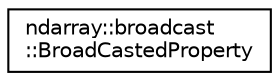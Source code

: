 digraph "Graphical Class Hierarchy"
{
 // LATEX_PDF_SIZE
  edge [fontname="Helvetica",fontsize="10",labelfontname="Helvetica",labelfontsize="10"];
  node [fontname="Helvetica",fontsize="10",shape=record];
  rankdir="LR";
  Node0 [label="ndarray::broadcast\l::BroadCastedProperty",height=0.2,width=0.4,color="black", fillcolor="white", style="filled",URL="$structndarray_1_1broadcast_1_1BroadCastedProperty.html",tooltip=" "];
}
